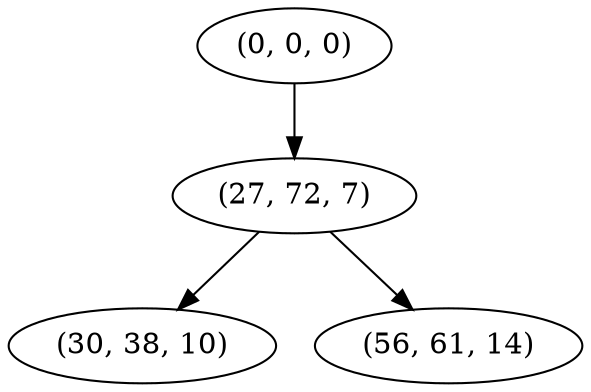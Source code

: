 digraph tree {
    "(0, 0, 0)";
    "(27, 72, 7)";
    "(30, 38, 10)";
    "(56, 61, 14)";
    "(0, 0, 0)" -> "(27, 72, 7)";
    "(27, 72, 7)" -> "(30, 38, 10)";
    "(27, 72, 7)" -> "(56, 61, 14)";
}
